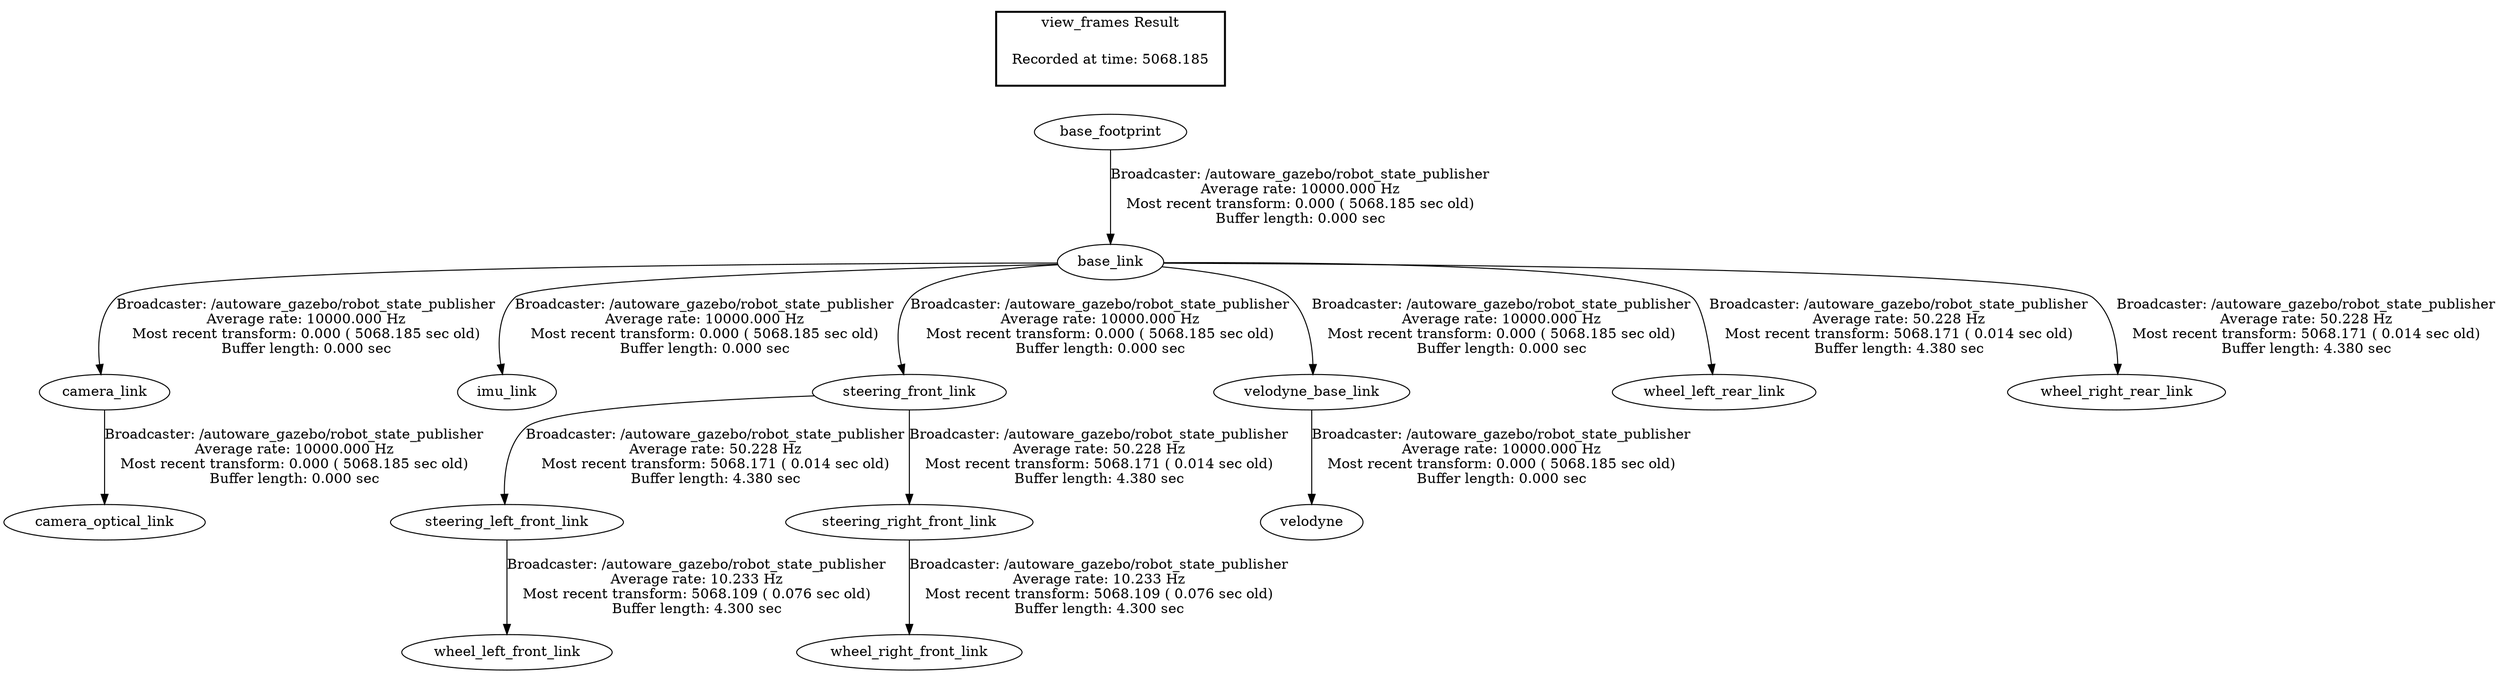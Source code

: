digraph G {
"base_footprint" -> "base_link"[label="Broadcaster: /autoware_gazebo/robot_state_publisher\nAverage rate: 10000.000 Hz\nMost recent transform: 0.000 ( 5068.185 sec old)\nBuffer length: 0.000 sec\n"];
"base_link" -> "camera_link"[label="Broadcaster: /autoware_gazebo/robot_state_publisher\nAverage rate: 10000.000 Hz\nMost recent transform: 0.000 ( 5068.185 sec old)\nBuffer length: 0.000 sec\n"];
"camera_link" -> "camera_optical_link"[label="Broadcaster: /autoware_gazebo/robot_state_publisher\nAverage rate: 10000.000 Hz\nMost recent transform: 0.000 ( 5068.185 sec old)\nBuffer length: 0.000 sec\n"];
"base_link" -> "imu_link"[label="Broadcaster: /autoware_gazebo/robot_state_publisher\nAverage rate: 10000.000 Hz\nMost recent transform: 0.000 ( 5068.185 sec old)\nBuffer length: 0.000 sec\n"];
"base_link" -> "steering_front_link"[label="Broadcaster: /autoware_gazebo/robot_state_publisher\nAverage rate: 10000.000 Hz\nMost recent transform: 0.000 ( 5068.185 sec old)\nBuffer length: 0.000 sec\n"];
"base_link" -> "velodyne_base_link"[label="Broadcaster: /autoware_gazebo/robot_state_publisher\nAverage rate: 10000.000 Hz\nMost recent transform: 0.000 ( 5068.185 sec old)\nBuffer length: 0.000 sec\n"];
"velodyne_base_link" -> "velodyne"[label="Broadcaster: /autoware_gazebo/robot_state_publisher\nAverage rate: 10000.000 Hz\nMost recent transform: 0.000 ( 5068.185 sec old)\nBuffer length: 0.000 sec\n"];
"steering_front_link" -> "steering_left_front_link"[label="Broadcaster: /autoware_gazebo/robot_state_publisher\nAverage rate: 50.228 Hz\nMost recent transform: 5068.171 ( 0.014 sec old)\nBuffer length: 4.380 sec\n"];
"steering_front_link" -> "steering_right_front_link"[label="Broadcaster: /autoware_gazebo/robot_state_publisher\nAverage rate: 50.228 Hz\nMost recent transform: 5068.171 ( 0.014 sec old)\nBuffer length: 4.380 sec\n"];
"base_link" -> "wheel_left_rear_link"[label="Broadcaster: /autoware_gazebo/robot_state_publisher\nAverage rate: 50.228 Hz\nMost recent transform: 5068.171 ( 0.014 sec old)\nBuffer length: 4.380 sec\n"];
"base_link" -> "wheel_right_rear_link"[label="Broadcaster: /autoware_gazebo/robot_state_publisher\nAverage rate: 50.228 Hz\nMost recent transform: 5068.171 ( 0.014 sec old)\nBuffer length: 4.380 sec\n"];
"steering_left_front_link" -> "wheel_left_front_link"[label="Broadcaster: /autoware_gazebo/robot_state_publisher\nAverage rate: 10.233 Hz\nMost recent transform: 5068.109 ( 0.076 sec old)\nBuffer length: 4.300 sec\n"];
"steering_right_front_link" -> "wheel_right_front_link"[label="Broadcaster: /autoware_gazebo/robot_state_publisher\nAverage rate: 10.233 Hz\nMost recent transform: 5068.109 ( 0.076 sec old)\nBuffer length: 4.300 sec\n"];
edge [style=invis];
 subgraph cluster_legend { style=bold; color=black; label ="view_frames Result";
"Recorded at time: 5068.185"[ shape=plaintext ] ;
 }->"base_footprint";
}